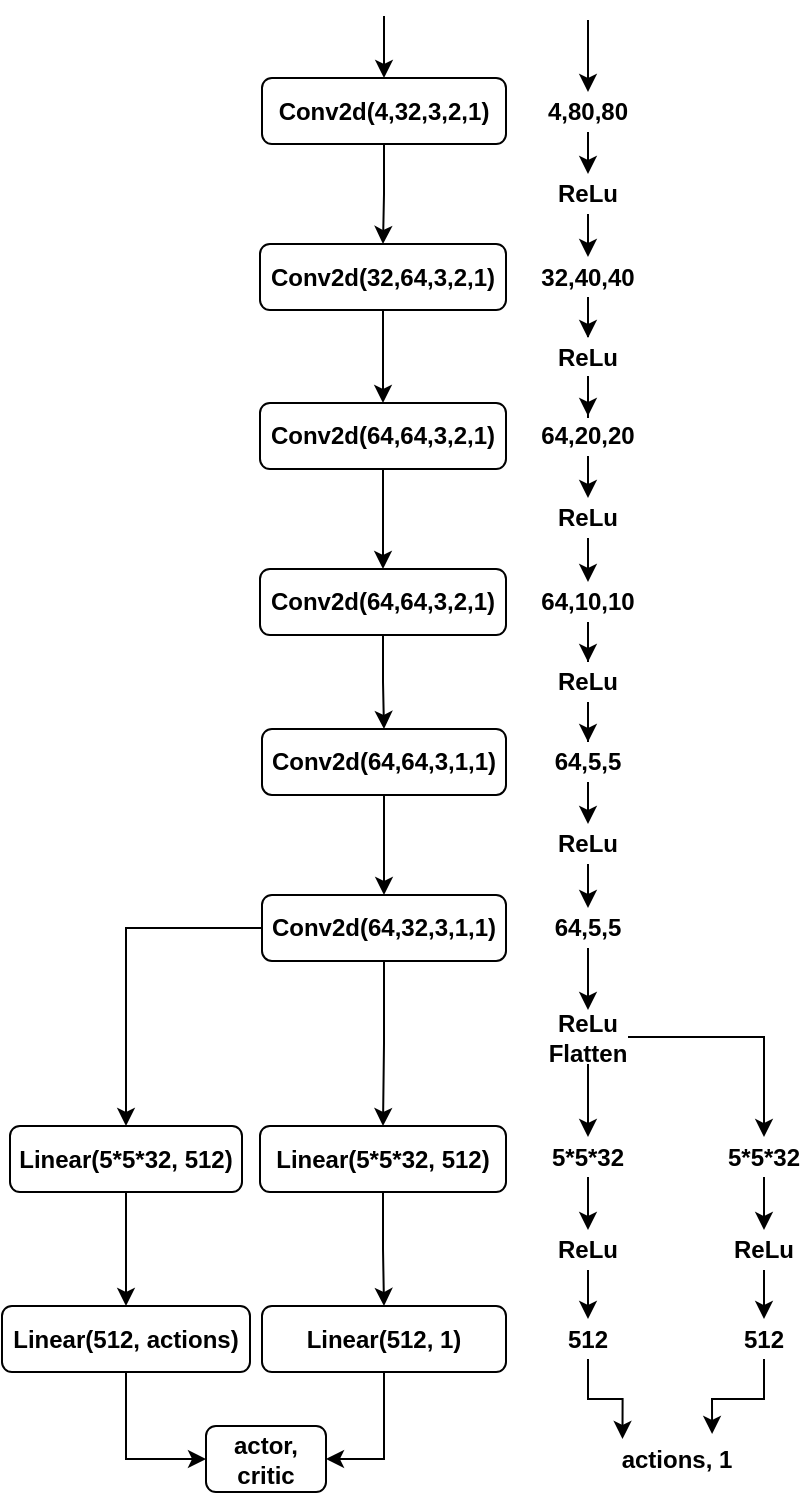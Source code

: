 <mxfile version="14.5.7" type="device"><diagram id="AD0Jee0wdt58zAEFXAei" name="Page-1"><mxGraphModel dx="1422" dy="791" grid="0" gridSize="10" guides="1" tooltips="1" connect="1" arrows="1" fold="1" page="1" pageScale="1" pageWidth="827" pageHeight="1169" math="0" shadow="0"><root><mxCell id="0"/><mxCell id="1" parent="0"/><mxCell id="Uq28swPSDAPmF3qYB_7J-11" value="" style="edgeStyle=orthogonalEdgeStyle;rounded=0;orthogonalLoop=1;jettySize=auto;html=1;fontStyle=1" edge="1" parent="1" source="Uq28swPSDAPmF3qYB_7J-7" target="Uq28swPSDAPmF3qYB_7J-9"><mxGeometry relative="1" as="geometry"/></mxCell><mxCell id="Uq28swPSDAPmF3qYB_7J-7" value="Conv2d(4,32,3,2,1)" style="rounded=1;whiteSpace=wrap;html=1;fontStyle=1" vertex="1" parent="1"><mxGeometry x="143" y="44" width="122" height="33" as="geometry"/></mxCell><mxCell id="Uq28swPSDAPmF3qYB_7J-13" style="edgeStyle=orthogonalEdgeStyle;rounded=0;orthogonalLoop=1;jettySize=auto;html=1;fontStyle=1" edge="1" parent="1" source="Uq28swPSDAPmF3qYB_7J-8" target="Uq28swPSDAPmF3qYB_7J-12"><mxGeometry relative="1" as="geometry"/></mxCell><mxCell id="Uq28swPSDAPmF3qYB_7J-8" value="4,80,80" style="text;html=1;strokeColor=none;fillColor=none;align=center;verticalAlign=middle;whiteSpace=wrap;rounded=0;fontStyle=1" vertex="1" parent="1"><mxGeometry x="286" y="51" width="40" height="20" as="geometry"/></mxCell><mxCell id="Uq28swPSDAPmF3qYB_7J-23" style="edgeStyle=orthogonalEdgeStyle;rounded=0;orthogonalLoop=1;jettySize=auto;html=1;fontStyle=1" edge="1" parent="1" source="Uq28swPSDAPmF3qYB_7J-9" target="Uq28swPSDAPmF3qYB_7J-16"><mxGeometry relative="1" as="geometry"/></mxCell><mxCell id="Uq28swPSDAPmF3qYB_7J-9" value="Conv2d(32,64,3,2,1)" style="rounded=1;whiteSpace=wrap;html=1;fontStyle=1" vertex="1" parent="1"><mxGeometry x="142" y="127" width="123" height="33" as="geometry"/></mxCell><mxCell id="Uq28swPSDAPmF3qYB_7J-32" style="edgeStyle=orthogonalEdgeStyle;rounded=0;orthogonalLoop=1;jettySize=auto;html=1;fontStyle=1" edge="1" parent="1" source="Uq28swPSDAPmF3qYB_7J-10" target="Uq28swPSDAPmF3qYB_7J-31"><mxGeometry relative="1" as="geometry"/></mxCell><mxCell id="Uq28swPSDAPmF3qYB_7J-10" value="32,40,40" style="text;html=1;strokeColor=none;fillColor=none;align=center;verticalAlign=middle;whiteSpace=wrap;rounded=0;fontStyle=1" vertex="1" parent="1"><mxGeometry x="286" y="133.5" width="40" height="20" as="geometry"/></mxCell><mxCell id="Uq28swPSDAPmF3qYB_7J-14" style="edgeStyle=orthogonalEdgeStyle;rounded=0;orthogonalLoop=1;jettySize=auto;html=1;fontStyle=1" edge="1" parent="1" source="Uq28swPSDAPmF3qYB_7J-12" target="Uq28swPSDAPmF3qYB_7J-10"><mxGeometry relative="1" as="geometry"/></mxCell><mxCell id="Uq28swPSDAPmF3qYB_7J-12" value="ReLu" style="text;html=1;strokeColor=none;fillColor=none;align=center;verticalAlign=middle;whiteSpace=wrap;rounded=0;fontStyle=1" vertex="1" parent="1"><mxGeometry x="286" y="92" width="40" height="20" as="geometry"/></mxCell><mxCell id="Uq28swPSDAPmF3qYB_7J-15" value="" style="edgeStyle=orthogonalEdgeStyle;rounded=0;orthogonalLoop=1;jettySize=auto;html=1;fontStyle=1" edge="1" parent="1" source="Uq28swPSDAPmF3qYB_7J-16" target="Uq28swPSDAPmF3qYB_7J-19"><mxGeometry relative="1" as="geometry"/></mxCell><mxCell id="Uq28swPSDAPmF3qYB_7J-16" value="Conv2d(64,64,3,2,1)" style="rounded=1;whiteSpace=wrap;html=1;fontStyle=1" vertex="1" parent="1"><mxGeometry x="142" y="206.5" width="123" height="33" as="geometry"/></mxCell><mxCell id="Uq28swPSDAPmF3qYB_7J-17" style="edgeStyle=orthogonalEdgeStyle;rounded=0;orthogonalLoop=1;jettySize=auto;html=1;fontStyle=1" edge="1" parent="1" source="Uq28swPSDAPmF3qYB_7J-18" target="Uq28swPSDAPmF3qYB_7J-22"><mxGeometry relative="1" as="geometry"/></mxCell><mxCell id="Uq28swPSDAPmF3qYB_7J-18" value="64,20,20" style="text;html=1;strokeColor=none;fillColor=none;align=center;verticalAlign=middle;whiteSpace=wrap;rounded=0;fontStyle=1" vertex="1" parent="1"><mxGeometry x="286" y="213" width="40" height="20" as="geometry"/></mxCell><mxCell id="Uq28swPSDAPmF3qYB_7J-54" style="edgeStyle=orthogonalEdgeStyle;rounded=0;orthogonalLoop=1;jettySize=auto;html=1;fontStyle=1" edge="1" parent="1" source="Uq28swPSDAPmF3qYB_7J-19" target="Uq28swPSDAPmF3qYB_7J-37"><mxGeometry relative="1" as="geometry"/></mxCell><mxCell id="Uq28swPSDAPmF3qYB_7J-19" value="Conv2d(64,64,3,2,1)" style="rounded=1;whiteSpace=wrap;html=1;fontStyle=1" vertex="1" parent="1"><mxGeometry x="142" y="289.5" width="123" height="33" as="geometry"/></mxCell><mxCell id="Uq28swPSDAPmF3qYB_7J-52" style="edgeStyle=orthogonalEdgeStyle;rounded=0;orthogonalLoop=1;jettySize=auto;html=1;fontStyle=1" edge="1" parent="1" source="Uq28swPSDAPmF3qYB_7J-20" target="Uq28swPSDAPmF3qYB_7J-45"><mxGeometry relative="1" as="geometry"/></mxCell><mxCell id="Uq28swPSDAPmF3qYB_7J-20" value="64,10,10" style="text;html=1;strokeColor=none;fillColor=none;align=center;verticalAlign=middle;whiteSpace=wrap;rounded=0;fontStyle=1" vertex="1" parent="1"><mxGeometry x="286" y="296" width="40" height="20" as="geometry"/></mxCell><mxCell id="Uq28swPSDAPmF3qYB_7J-21" style="edgeStyle=orthogonalEdgeStyle;rounded=0;orthogonalLoop=1;jettySize=auto;html=1;fontStyle=1" edge="1" parent="1" source="Uq28swPSDAPmF3qYB_7J-22" target="Uq28swPSDAPmF3qYB_7J-20"><mxGeometry relative="1" as="geometry"/></mxCell><mxCell id="Uq28swPSDAPmF3qYB_7J-22" value="ReLu" style="text;html=1;strokeColor=none;fillColor=none;align=center;verticalAlign=middle;whiteSpace=wrap;rounded=0;fontStyle=1" vertex="1" parent="1"><mxGeometry x="286" y="254" width="40" height="20" as="geometry"/></mxCell><mxCell id="Uq28swPSDAPmF3qYB_7J-34" style="edgeStyle=orthogonalEdgeStyle;rounded=0;orthogonalLoop=1;jettySize=auto;html=1;fontStyle=1" edge="1" parent="1" source="Uq28swPSDAPmF3qYB_7J-31" target="Uq28swPSDAPmF3qYB_7J-18"><mxGeometry relative="1" as="geometry"/></mxCell><mxCell id="Uq28swPSDAPmF3qYB_7J-31" value="ReLu" style="text;html=1;strokeColor=none;fillColor=none;align=center;verticalAlign=middle;whiteSpace=wrap;rounded=0;fontStyle=1" vertex="1" parent="1"><mxGeometry x="286" y="174" width="40" height="20" as="geometry"/></mxCell><mxCell id="Uq28swPSDAPmF3qYB_7J-36" value="" style="edgeStyle=orthogonalEdgeStyle;rounded=0;orthogonalLoop=1;jettySize=auto;html=1;fontStyle=1" edge="1" parent="1" source="Uq28swPSDAPmF3qYB_7J-37" target="Uq28swPSDAPmF3qYB_7J-40"><mxGeometry relative="1" as="geometry"/></mxCell><mxCell id="Uq28swPSDAPmF3qYB_7J-37" value="Conv2d(64,64,3,1,1)" style="rounded=1;whiteSpace=wrap;html=1;fontStyle=1" vertex="1" parent="1"><mxGeometry x="143" y="369.47" width="122" height="33" as="geometry"/></mxCell><mxCell id="Uq28swPSDAPmF3qYB_7J-38" style="edgeStyle=orthogonalEdgeStyle;rounded=0;orthogonalLoop=1;jettySize=auto;html=1;fontStyle=1" edge="1" parent="1" source="Uq28swPSDAPmF3qYB_7J-39" target="Uq28swPSDAPmF3qYB_7J-43"><mxGeometry relative="1" as="geometry"/></mxCell><mxCell id="Uq28swPSDAPmF3qYB_7J-39" value="64,5,5" style="text;html=1;strokeColor=none;fillColor=none;align=center;verticalAlign=middle;whiteSpace=wrap;rounded=0;fontStyle=1" vertex="1" parent="1"><mxGeometry x="286" y="375.97" width="40" height="20" as="geometry"/></mxCell><mxCell id="Uq28swPSDAPmF3qYB_7J-64" style="edgeStyle=orthogonalEdgeStyle;rounded=0;orthogonalLoop=1;jettySize=auto;html=1;fontStyle=1" edge="1" parent="1" source="Uq28swPSDAPmF3qYB_7J-40" target="Uq28swPSDAPmF3qYB_7J-59"><mxGeometry relative="1" as="geometry"/></mxCell><mxCell id="Uq28swPSDAPmF3qYB_7J-65" style="edgeStyle=orthogonalEdgeStyle;rounded=0;orthogonalLoop=1;jettySize=auto;html=1;fontStyle=1" edge="1" parent="1" source="Uq28swPSDAPmF3qYB_7J-40" target="Uq28swPSDAPmF3qYB_7J-63"><mxGeometry relative="1" as="geometry"/></mxCell><mxCell id="Uq28swPSDAPmF3qYB_7J-40" value="Conv2d(64,32,3,1,1)" style="rounded=1;whiteSpace=wrap;html=1;fontStyle=1" vertex="1" parent="1"><mxGeometry x="143" y="452.47" width="122" height="33" as="geometry"/></mxCell><mxCell id="Uq28swPSDAPmF3qYB_7J-72" style="edgeStyle=orthogonalEdgeStyle;rounded=0;orthogonalLoop=1;jettySize=auto;html=1;entryX=0.5;entryY=0;entryDx=0;entryDy=0;fontStyle=1" edge="1" parent="1" source="Uq28swPSDAPmF3qYB_7J-41" target="Uq28swPSDAPmF3qYB_7J-57"><mxGeometry relative="1" as="geometry"/></mxCell><mxCell id="Uq28swPSDAPmF3qYB_7J-41" value="64,5,5" style="text;html=1;strokeColor=none;fillColor=none;align=center;verticalAlign=middle;whiteSpace=wrap;rounded=0;fontStyle=1" vertex="1" parent="1"><mxGeometry x="286" y="458.97" width="40" height="20" as="geometry"/></mxCell><mxCell id="Uq28swPSDAPmF3qYB_7J-42" style="edgeStyle=orthogonalEdgeStyle;rounded=0;orthogonalLoop=1;jettySize=auto;html=1;fontStyle=1" edge="1" parent="1" source="Uq28swPSDAPmF3qYB_7J-43" target="Uq28swPSDAPmF3qYB_7J-41"><mxGeometry relative="1" as="geometry"/></mxCell><mxCell id="Uq28swPSDAPmF3qYB_7J-43" value="ReLu" style="text;html=1;strokeColor=none;fillColor=none;align=center;verticalAlign=middle;whiteSpace=wrap;rounded=0;fontStyle=1" vertex="1" parent="1"><mxGeometry x="286" y="416.97" width="40" height="20" as="geometry"/></mxCell><mxCell id="Uq28swPSDAPmF3qYB_7J-53" style="edgeStyle=orthogonalEdgeStyle;rounded=0;orthogonalLoop=1;jettySize=auto;html=1;fontStyle=1" edge="1" parent="1" source="Uq28swPSDAPmF3qYB_7J-45" target="Uq28swPSDAPmF3qYB_7J-39"><mxGeometry relative="1" as="geometry"/></mxCell><mxCell id="Uq28swPSDAPmF3qYB_7J-45" value="ReLu" style="text;html=1;strokeColor=none;fillColor=none;align=center;verticalAlign=middle;whiteSpace=wrap;rounded=0;fontStyle=1" vertex="1" parent="1"><mxGeometry x="286" y="336" width="40" height="20" as="geometry"/></mxCell><mxCell id="Uq28swPSDAPmF3qYB_7J-73" style="edgeStyle=orthogonalEdgeStyle;rounded=0;orthogonalLoop=1;jettySize=auto;html=1;fontStyle=1" edge="1" parent="1" source="Uq28swPSDAPmF3qYB_7J-57" target="Uq28swPSDAPmF3qYB_7J-70"><mxGeometry relative="1" as="geometry"/></mxCell><mxCell id="Uq28swPSDAPmF3qYB_7J-76" style="edgeStyle=orthogonalEdgeStyle;rounded=0;orthogonalLoop=1;jettySize=auto;html=1;fontStyle=1" edge="1" parent="1" source="Uq28swPSDAPmF3qYB_7J-57" target="Uq28swPSDAPmF3qYB_7J-74"><mxGeometry relative="1" as="geometry"/></mxCell><mxCell id="Uq28swPSDAPmF3qYB_7J-57" value="&lt;div&gt;ReLu&lt;/div&gt;Flatten" style="text;html=1;strokeColor=none;fillColor=none;align=center;verticalAlign=middle;whiteSpace=wrap;rounded=0;fontStyle=1" vertex="1" parent="1"><mxGeometry x="286" y="510" width="40" height="27" as="geometry"/></mxCell><mxCell id="Uq28swPSDAPmF3qYB_7J-97" style="edgeStyle=orthogonalEdgeStyle;rounded=0;orthogonalLoop=1;jettySize=auto;html=1;fontStyle=1" edge="1" parent="1" source="Uq28swPSDAPmF3qYB_7J-59" target="Uq28swPSDAPmF3qYB_7J-80"><mxGeometry relative="1" as="geometry"/></mxCell><mxCell id="Uq28swPSDAPmF3qYB_7J-59" value="Linear(5*5*32, 512)" style="rounded=1;whiteSpace=wrap;html=1;fontStyle=1" vertex="1" parent="1"><mxGeometry x="17" y="568" width="116" height="33" as="geometry"/></mxCell><mxCell id="Uq28swPSDAPmF3qYB_7J-96" style="edgeStyle=orthogonalEdgeStyle;rounded=0;orthogonalLoop=1;jettySize=auto;html=1;fontStyle=1" edge="1" parent="1" source="Uq28swPSDAPmF3qYB_7J-63" target="Uq28swPSDAPmF3qYB_7J-81"><mxGeometry relative="1" as="geometry"/></mxCell><mxCell id="Uq28swPSDAPmF3qYB_7J-63" value="Linear(5*5*32, 512)" style="rounded=1;whiteSpace=wrap;html=1;fontStyle=1" vertex="1" parent="1"><mxGeometry x="142" y="568" width="123" height="33" as="geometry"/></mxCell><mxCell id="Uq28swPSDAPmF3qYB_7J-94" style="edgeStyle=orthogonalEdgeStyle;rounded=0;orthogonalLoop=1;jettySize=auto;html=1;fontStyle=1" edge="1" parent="1" source="Uq28swPSDAPmF3qYB_7J-70" target="Uq28swPSDAPmF3qYB_7J-88"><mxGeometry relative="1" as="geometry"/></mxCell><mxCell id="Uq28swPSDAPmF3qYB_7J-70" value="5*5*32" style="text;html=1;strokeColor=none;fillColor=none;align=center;verticalAlign=middle;whiteSpace=wrap;rounded=0;fontStyle=1" vertex="1" parent="1"><mxGeometry x="286" y="573.5" width="40" height="20" as="geometry"/></mxCell><mxCell id="Uq28swPSDAPmF3qYB_7J-91" style="edgeStyle=orthogonalEdgeStyle;rounded=0;orthogonalLoop=1;jettySize=auto;html=1;fontStyle=1" edge="1" parent="1" source="Uq28swPSDAPmF3qYB_7J-74" target="Uq28swPSDAPmF3qYB_7J-85"><mxGeometry relative="1" as="geometry"/></mxCell><mxCell id="Uq28swPSDAPmF3qYB_7J-74" value="5*5*32" style="text;html=1;strokeColor=none;fillColor=none;align=center;verticalAlign=middle;whiteSpace=wrap;rounded=0;fontStyle=1" vertex="1" parent="1"><mxGeometry x="374" y="573.5" width="40" height="20" as="geometry"/></mxCell><mxCell id="Uq28swPSDAPmF3qYB_7J-105" style="edgeStyle=orthogonalEdgeStyle;rounded=0;orthogonalLoop=1;jettySize=auto;html=1;entryX=0;entryY=0.5;entryDx=0;entryDy=0;fontStyle=1" edge="1" parent="1" source="Uq28swPSDAPmF3qYB_7J-80" target="Uq28swPSDAPmF3qYB_7J-99"><mxGeometry relative="1" as="geometry"/></mxCell><mxCell id="Uq28swPSDAPmF3qYB_7J-80" value="Linear(512, actions)" style="rounded=1;whiteSpace=wrap;html=1;fontStyle=1" vertex="1" parent="1"><mxGeometry x="13" y="658" width="124" height="33" as="geometry"/></mxCell><mxCell id="Uq28swPSDAPmF3qYB_7J-109" style="edgeStyle=orthogonalEdgeStyle;rounded=0;orthogonalLoop=1;jettySize=auto;html=1;entryX=1;entryY=0.5;entryDx=0;entryDy=0;" edge="1" parent="1" source="Uq28swPSDAPmF3qYB_7J-81" target="Uq28swPSDAPmF3qYB_7J-99"><mxGeometry relative="1" as="geometry"/></mxCell><mxCell id="Uq28swPSDAPmF3qYB_7J-81" value="Linear(512, 1)" style="rounded=1;whiteSpace=wrap;html=1;fontStyle=1" vertex="1" parent="1"><mxGeometry x="143" y="658" width="122" height="33" as="geometry"/></mxCell><mxCell id="Uq28swPSDAPmF3qYB_7J-116" style="edgeStyle=orthogonalEdgeStyle;rounded=0;orthogonalLoop=1;jettySize=auto;html=1;entryX=0.25;entryY=0;entryDx=0;entryDy=0;" edge="1" parent="1" source="Uq28swPSDAPmF3qYB_7J-82" target="Uq28swPSDAPmF3qYB_7J-100"><mxGeometry relative="1" as="geometry"/></mxCell><mxCell id="Uq28swPSDAPmF3qYB_7J-82" value="512" style="text;html=1;strokeColor=none;fillColor=none;align=center;verticalAlign=middle;whiteSpace=wrap;rounded=0;fontStyle=1" vertex="1" parent="1"><mxGeometry x="286" y="664.5" width="40" height="20" as="geometry"/></mxCell><mxCell id="Uq28swPSDAPmF3qYB_7J-115" style="edgeStyle=orthogonalEdgeStyle;rounded=0;orthogonalLoop=1;jettySize=auto;html=1;entryX=0.661;entryY=-0.125;entryDx=0;entryDy=0;entryPerimeter=0;" edge="1" parent="1" source="Uq28swPSDAPmF3qYB_7J-83" target="Uq28swPSDAPmF3qYB_7J-100"><mxGeometry relative="1" as="geometry"/></mxCell><mxCell id="Uq28swPSDAPmF3qYB_7J-83" value="512" style="text;html=1;strokeColor=none;fillColor=none;align=center;verticalAlign=middle;whiteSpace=wrap;rounded=0;fontStyle=1" vertex="1" parent="1"><mxGeometry x="374" y="664.5" width="40" height="20" as="geometry"/></mxCell><mxCell id="Uq28swPSDAPmF3qYB_7J-92" style="edgeStyle=orthogonalEdgeStyle;rounded=0;orthogonalLoop=1;jettySize=auto;html=1;fontStyle=1" edge="1" parent="1" source="Uq28swPSDAPmF3qYB_7J-85" target="Uq28swPSDAPmF3qYB_7J-83"><mxGeometry relative="1" as="geometry"/></mxCell><mxCell id="Uq28swPSDAPmF3qYB_7J-85" value="ReLu" style="text;html=1;strokeColor=none;fillColor=none;align=center;verticalAlign=middle;whiteSpace=wrap;rounded=0;fontStyle=1" vertex="1" parent="1"><mxGeometry x="374" y="620" width="40" height="20" as="geometry"/></mxCell><mxCell id="Uq28swPSDAPmF3qYB_7J-95" style="edgeStyle=orthogonalEdgeStyle;rounded=0;orthogonalLoop=1;jettySize=auto;html=1;fontStyle=1" edge="1" parent="1" source="Uq28swPSDAPmF3qYB_7J-88" target="Uq28swPSDAPmF3qYB_7J-82"><mxGeometry relative="1" as="geometry"/></mxCell><mxCell id="Uq28swPSDAPmF3qYB_7J-88" value="ReLu" style="text;html=1;strokeColor=none;fillColor=none;align=center;verticalAlign=middle;whiteSpace=wrap;rounded=0;fontStyle=1" vertex="1" parent="1"><mxGeometry x="286" y="620" width="40" height="20" as="geometry"/></mxCell><mxCell id="Uq28swPSDAPmF3qYB_7J-99" value="actor, critic" style="rounded=1;whiteSpace=wrap;html=1;fontStyle=1" vertex="1" parent="1"><mxGeometry x="115" y="718" width="60" height="33" as="geometry"/></mxCell><mxCell id="Uq28swPSDAPmF3qYB_7J-100" value="actions, 1" style="text;html=1;strokeColor=none;fillColor=none;align=center;verticalAlign=middle;whiteSpace=wrap;rounded=0;fontStyle=1;spacingLeft=0;spacingRight=0;" vertex="1" parent="1"><mxGeometry x="296" y="724.5" width="109" height="20" as="geometry"/></mxCell><mxCell id="Uq28swPSDAPmF3qYB_7J-107" value="" style="endArrow=classic;html=1;entryX=0.5;entryY=0;entryDx=0;entryDy=0;fontStyle=1" edge="1" parent="1" target="Uq28swPSDAPmF3qYB_7J-7"><mxGeometry width="50" height="50" relative="1" as="geometry"><mxPoint x="204" y="13" as="sourcePoint"/><mxPoint x="415" y="361" as="targetPoint"/></mxGeometry></mxCell><mxCell id="Uq28swPSDAPmF3qYB_7J-108" value="" style="endArrow=classic;html=1;entryX=0.5;entryY=0;entryDx=0;entryDy=0;fontStyle=1" edge="1" parent="1" target="Uq28swPSDAPmF3qYB_7J-8"><mxGeometry width="50" height="50" relative="1" as="geometry"><mxPoint x="306" y="15" as="sourcePoint"/><mxPoint x="415" y="361" as="targetPoint"/></mxGeometry></mxCell></root></mxGraphModel></diagram></mxfile>